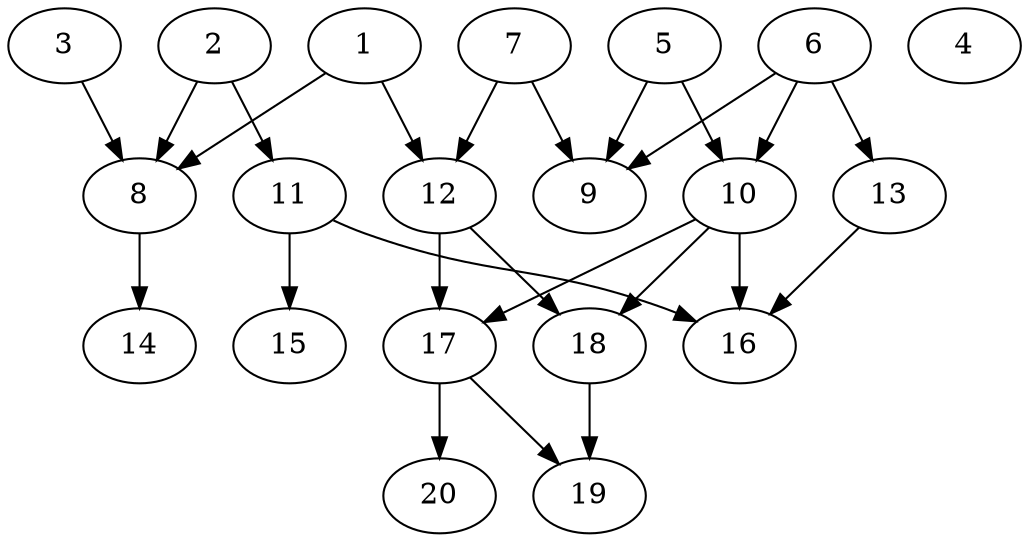 // DAG automatically generated by daggen at Sat Jul 27 15:38:13 2019
// ./daggen --dot -n 20 --ccr 0.5 --fat 0.6 --regular 0.5 --density 0.4 --mindata 5242880 --maxdata 52428800 
digraph G {
  1 [size="30593024", alpha="0.03", expect_size="15296512"] 
  1 -> 8 [size ="15296512"]
  1 -> 12 [size ="15296512"]
  2 [size="21716992", alpha="0.01", expect_size="10858496"] 
  2 -> 8 [size ="10858496"]
  2 -> 11 [size ="10858496"]
  3 [size="40011776", alpha="0.02", expect_size="20005888"] 
  3 -> 8 [size ="20005888"]
  4 [size="24068096", alpha="0.06", expect_size="12034048"] 
  5 [size="49444864", alpha="0.04", expect_size="24722432"] 
  5 -> 9 [size ="24722432"]
  5 -> 10 [size ="24722432"]
  6 [size="97923072", alpha="0.05", expect_size="48961536"] 
  6 -> 9 [size ="48961536"]
  6 -> 10 [size ="48961536"]
  6 -> 13 [size ="48961536"]
  7 [size="43958272", alpha="0.00", expect_size="21979136"] 
  7 -> 9 [size ="21979136"]
  7 -> 12 [size ="21979136"]
  8 [size="81512448", alpha="0.12", expect_size="40756224"] 
  8 -> 14 [size ="40756224"]
  9 [size="76214272", alpha="0.00", expect_size="38107136"] 
  10 [size="56195072", alpha="0.09", expect_size="28097536"] 
  10 -> 16 [size ="28097536"]
  10 -> 17 [size ="28097536"]
  10 -> 18 [size ="28097536"]
  11 [size="102373376", alpha="0.19", expect_size="51186688"] 
  11 -> 15 [size ="51186688"]
  11 -> 16 [size ="51186688"]
  12 [size="21995520", alpha="0.07", expect_size="10997760"] 
  12 -> 17 [size ="10997760"]
  12 -> 18 [size ="10997760"]
  13 [size="26064896", alpha="0.08", expect_size="13032448"] 
  13 -> 16 [size ="13032448"]
  14 [size="33624064", alpha="0.16", expect_size="16812032"] 
  15 [size="62107648", alpha="0.07", expect_size="31053824"] 
  16 [size="83034112", alpha="0.01", expect_size="41517056"] 
  17 [size="11692032", alpha="0.14", expect_size="5846016"] 
  17 -> 19 [size ="5846016"]
  17 -> 20 [size ="5846016"]
  18 [size="11954176", alpha="0.19", expect_size="5977088"] 
  18 -> 19 [size ="5977088"]
  19 [size="68401152", alpha="0.16", expect_size="34200576"] 
  20 [size="69308416", alpha="0.03", expect_size="34654208"] 
}
